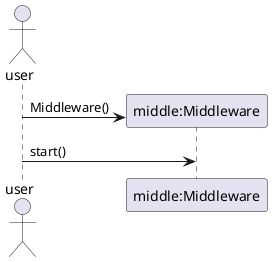 @startuml
actor user
create "middle:Middleware"
user -> "middle:Middleware":Middleware()
user -> "middle:Middleware":start()





@enduml